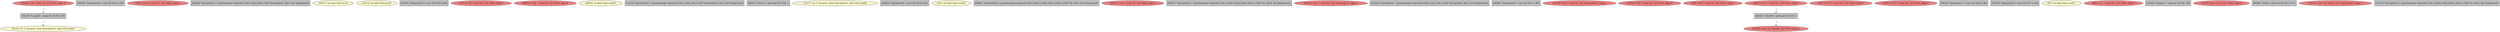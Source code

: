 
digraph G {


node907 [fillcolor=lemonchiffon,label="[31/32]  br i1 %cmp18, label %for.body19, label %for.end41",shape=ellipse,style=filled ]
node879 [fillcolor=grey,label="[58/59]  %idxprom28 = sext i32 %13 to i64",shape=rectangle,style=filled ]
node884 [fillcolor=lightcoral,label="[2/3]  store i32 %inc37, i32* %j20, align 4",shape=ellipse,style=filled ]
node909 [fillcolor=grey,label="[28/29]  %arrayidx35 = getelementptr inbounds [100 x i32], [100 x i32]* %arrayidx33, i64 0, i64 %idxprom34",shape=rectangle,style=filled ]
node878 [fillcolor=lemonchiffon,label="[56/57]  br label %for.inc39",shape=ellipse,style=filled ]
node877 [fillcolor=lemonchiffon,label="[14/15]  br label %for.inc36",shape=ellipse,style=filled ]
node881 [fillcolor=grey,label="[18/19]  %idxprom24 = sext i32 %10 to i64",shape=rectangle,style=filled ]
node876 [fillcolor=lightcoral,label="[10/11]  %9 = load i32, i32* %j20, align 4",shape=ellipse,style=filled ]
node901 [fillcolor=lightcoral,label="[44/45]  %8 = load i32, i32* %i16, align 4",shape=ellipse,style=filled ]
node874 [fillcolor=lightcoral,label="[64/65]  %16 = load i32, i32* %i16, align 4",shape=ellipse,style=filled ]
node904 [fillcolor=lemonchiffon,label="[38/39]  br label %for.cond21",shape=ellipse,style=filled ]
node875 [fillcolor=grey,label="[12/13]  %arrayidx27 = getelementptr inbounds [100 x i32], [100 x i32]* %arrayidx25, i64 0, i64 %idxprom26",shape=rectangle,style=filled ]
node905 [fillcolor=grey,label="[30/33]  %cmp18 = icmp slt i32 %8, 100",shape=rectangle,style=filled ]
node908 [fillcolor=grey,label="[26/27]  %inc37 = add nsw i32 %18, 1",shape=rectangle,style=filled ]
node870 [fillcolor=lemonchiffon,label="[16/17]  br i1 %cmp22, label %for.body23, label %for.end38",shape=ellipse,style=filled ]
node882 [fillcolor=grey,label="[62/63]  %idxprom30 = sext i32 %14 to i64",shape=rectangle,style=filled ]
node887 [fillcolor=lemonchiffon,label="[0/1]  br label %for.cond21",shape=ellipse,style=filled ]
node883 [fillcolor=grey,label="[60/61]  %arrayidx29 = getelementptr inbounds [100 x [100 x i32]], [100 x [100 x i32]]* %b, i64 0, i64 %idxprom28",shape=rectangle,style=filled ]
node885 [fillcolor=lightcoral,label="[36/37]  %14 = load i32, i32* %j20, align 4",shape=ellipse,style=filled ]
node900 [fillcolor=grey,label="[46/47]  %arrayidx25 = getelementptr inbounds [100 x [100 x i32]], [100 x [100 x i32]]* %a, i64 0, i64 %idxprom24",shape=rectangle,style=filled ]
node902 [fillcolor=lightcoral,label="[42/43]  %15 = load i32, i32* %arrayidx31, align 4",shape=ellipse,style=filled ]
node906 [fillcolor=grey,label="[52/53]  %arrayidx31 = getelementptr inbounds [100 x i32], [100 x i32]* %arrayidx29, i64 0, i64 %idxprom30",shape=rectangle,style=filled ]
node880 [fillcolor=grey,label="[48/49]  %idxprom26 = sext i32 %11 to i64",shape=rectangle,style=filled ]
node872 [fillcolor=lightcoral,label="[22/23]  %12 = load i32, i32* %arrayidx27, align 4",shape=ellipse,style=filled ]
node873 [fillcolor=lightcoral,label="[24/25]  %10 = load i32, i32* %i16, align 4",shape=ellipse,style=filled ]
node889 [fillcolor=lightcoral,label="[4/5]  %18 = load i32, i32* %j20, align 4",shape=ellipse,style=filled ]
node886 [fillcolor=lightcoral,label="[34/35]  store i32 %inc40, i32* %i16, align 4",shape=ellipse,style=filled ]
node894 [fillcolor=lightcoral,label="[76/77]  %17 = load i32, i32* %j20, align 4",shape=ellipse,style=filled ]
node890 [fillcolor=lightcoral,label="[50/51]  %13 = load i32, i32* %i16, align 4",shape=ellipse,style=filled ]
node891 [fillcolor=grey,label="[54/55]  %idxprom32 = sext i32 %16 to i64",shape=rectangle,style=filled ]
node895 [fillcolor=grey,label="[78/79]  %idxprom34 = sext i32 %17 to i64",shape=rectangle,style=filled ]
node888 [fillcolor=lemonchiffon,label="[6/7]  br label %for.cond17",shape=ellipse,style=filled ]
node892 [fillcolor=lightcoral,label="[8/9]  %11 = load i32, i32* %j20, align 4",shape=ellipse,style=filled ]
node871 [fillcolor=grey,label="[20/21]  %cmp22 = icmp slt i32 %9, 100",shape=rectangle,style=filled ]
node893 [fillcolor=lightcoral,label="[74/75]  store i32 0, i32* %j20, align 4",shape=ellipse,style=filled ]
node899 [fillcolor=grey,label="[68/69]  %add = add nsw i32 %12, %15",shape=rectangle,style=filled ]
node896 [fillcolor=lightcoral,label="[70/71]  store i32 %add, i32* %arrayidx35, align 4",shape=ellipse,style=filled ]
node897 [fillcolor=grey,label="[72/73]  %arrayidx33 = getelementptr inbounds [100 x [100 x i32]], [100 x [100 x i32]]* %c, i64 0, i64 %idxprom32",shape=rectangle,style=filled ]
node898 [fillcolor=lightcoral,label="[66/67]  %19 = load i32, i32* %i16, align 4",shape=ellipse,style=filled ]
node903 [fillcolor=grey,label="[40/41]  %inc40 = add nsw i32 %19, 1",shape=rectangle,style=filled ]

node901->node905 [style=dotted,color=forestgreen,label="T",fontcolor=forestgreen ]
node905->node907 [style=dotted,color=forestgreen,label="T",fontcolor=forestgreen ]
node903->node886 [style=dotted,color=forestgreen,label="T",fontcolor=forestgreen ]
node898->node903 [style=dotted,color=forestgreen,label="T",fontcolor=forestgreen ]


}
